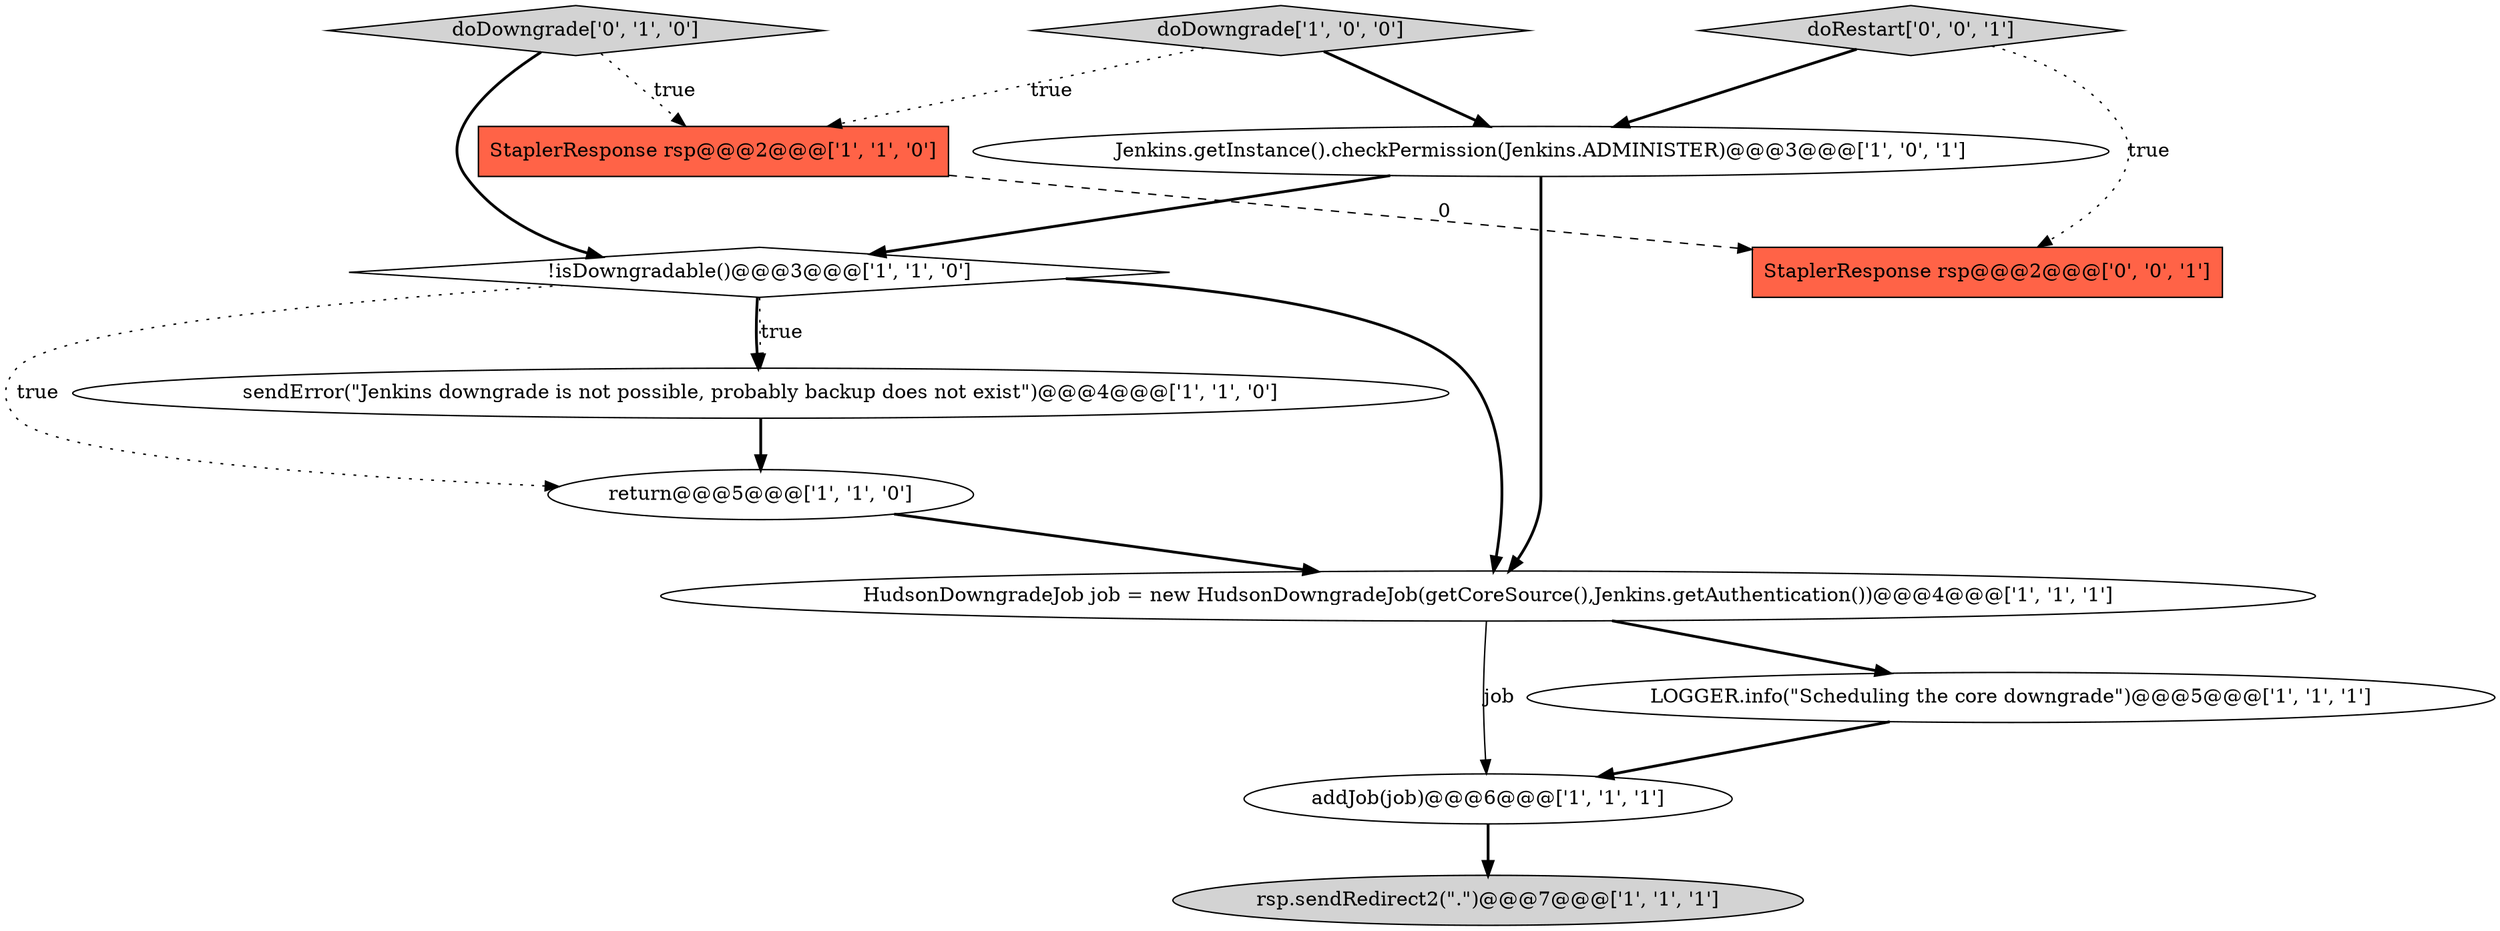 digraph {
10 [style = filled, label = "doDowngrade['0', '1', '0']", fillcolor = lightgray, shape = diamond image = "AAA0AAABBB2BBB"];
7 [style = filled, label = "Jenkins.getInstance().checkPermission(Jenkins.ADMINISTER)@@@3@@@['1', '0', '1']", fillcolor = white, shape = ellipse image = "AAA0AAABBB1BBB"];
1 [style = filled, label = "return@@@5@@@['1', '1', '0']", fillcolor = white, shape = ellipse image = "AAA0AAABBB1BBB"];
0 [style = filled, label = "rsp.sendRedirect2(\".\")@@@7@@@['1', '1', '1']", fillcolor = lightgray, shape = ellipse image = "AAA0AAABBB1BBB"];
2 [style = filled, label = "doDowngrade['1', '0', '0']", fillcolor = lightgray, shape = diamond image = "AAA0AAABBB1BBB"];
12 [style = filled, label = "doRestart['0', '0', '1']", fillcolor = lightgray, shape = diamond image = "AAA0AAABBB3BBB"];
6 [style = filled, label = "HudsonDowngradeJob job = new HudsonDowngradeJob(getCoreSource(),Jenkins.getAuthentication())@@@4@@@['1', '1', '1']", fillcolor = white, shape = ellipse image = "AAA0AAABBB1BBB"];
3 [style = filled, label = "!isDowngradable()@@@3@@@['1', '1', '0']", fillcolor = white, shape = diamond image = "AAA0AAABBB1BBB"];
8 [style = filled, label = "addJob(job)@@@6@@@['1', '1', '1']", fillcolor = white, shape = ellipse image = "AAA0AAABBB1BBB"];
9 [style = filled, label = "StaplerResponse rsp@@@2@@@['1', '1', '0']", fillcolor = tomato, shape = box image = "AAA0AAABBB1BBB"];
11 [style = filled, label = "StaplerResponse rsp@@@2@@@['0', '0', '1']", fillcolor = tomato, shape = box image = "AAA0AAABBB3BBB"];
4 [style = filled, label = "LOGGER.info(\"Scheduling the core downgrade\")@@@5@@@['1', '1', '1']", fillcolor = white, shape = ellipse image = "AAA0AAABBB1BBB"];
5 [style = filled, label = "sendError(\"Jenkins downgrade is not possible, probably backup does not exist\")@@@4@@@['1', '1', '0']", fillcolor = white, shape = ellipse image = "AAA0AAABBB1BBB"];
12->7 [style = bold, label=""];
7->6 [style = bold, label=""];
12->11 [style = dotted, label="true"];
6->8 [style = solid, label="job"];
2->9 [style = dotted, label="true"];
9->11 [style = dashed, label="0"];
4->8 [style = bold, label=""];
6->4 [style = bold, label=""];
3->5 [style = dotted, label="true"];
1->6 [style = bold, label=""];
7->3 [style = bold, label=""];
8->0 [style = bold, label=""];
3->5 [style = bold, label=""];
2->7 [style = bold, label=""];
3->1 [style = dotted, label="true"];
10->3 [style = bold, label=""];
10->9 [style = dotted, label="true"];
3->6 [style = bold, label=""];
5->1 [style = bold, label=""];
}
